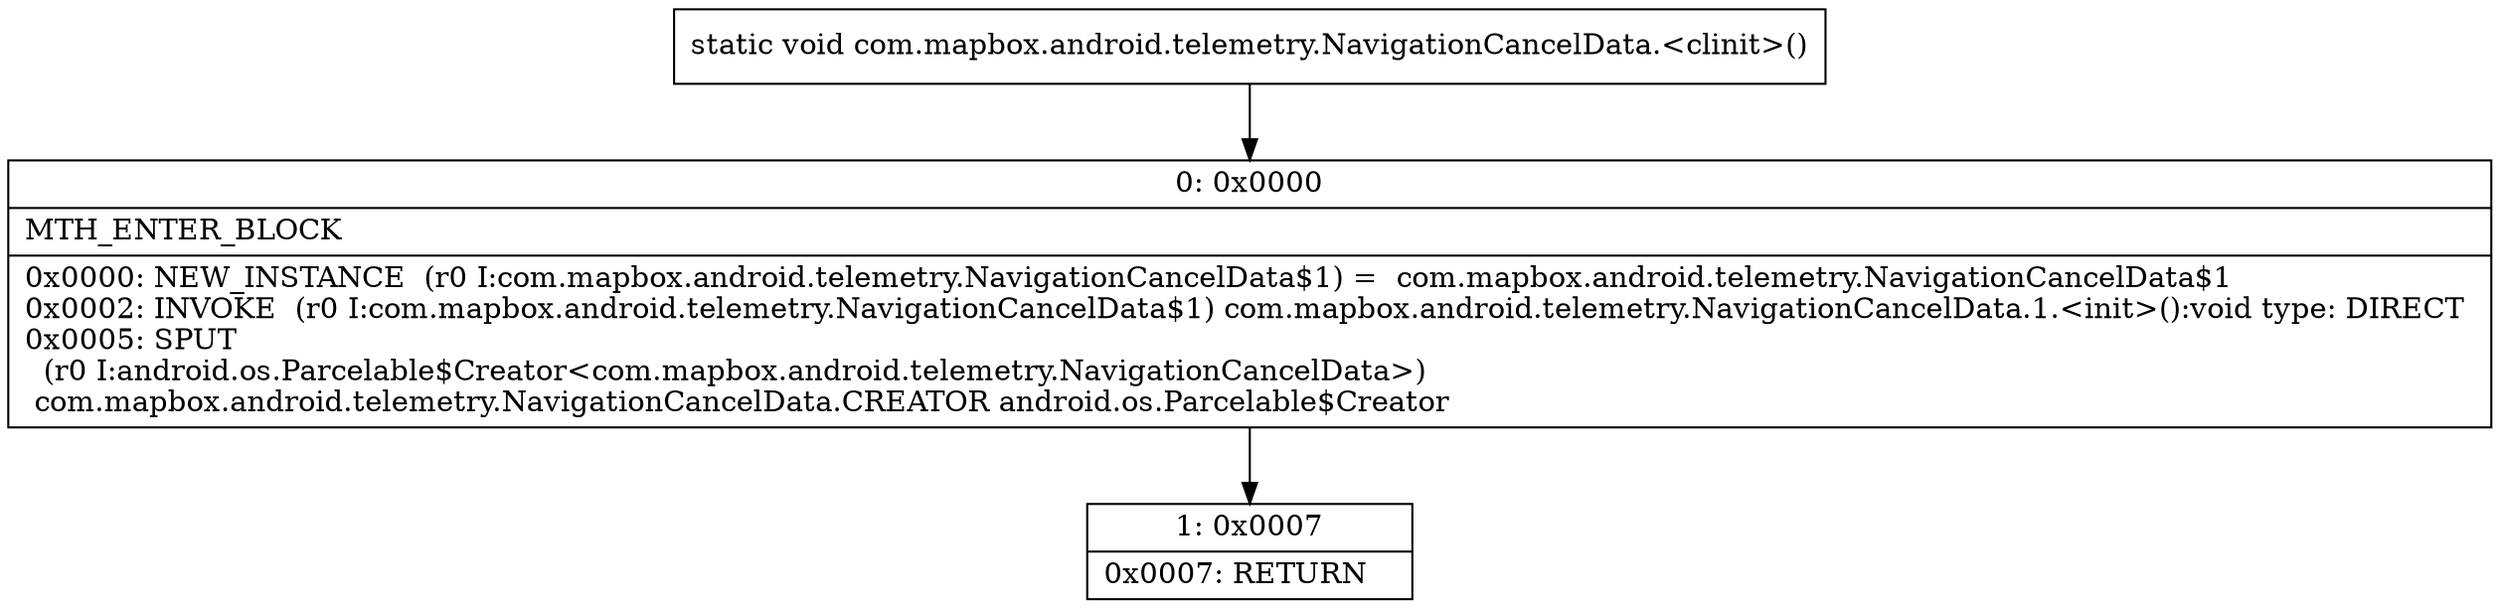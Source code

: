 digraph "CFG forcom.mapbox.android.telemetry.NavigationCancelData.\<clinit\>()V" {
Node_0 [shape=record,label="{0\:\ 0x0000|MTH_ENTER_BLOCK\l|0x0000: NEW_INSTANCE  (r0 I:com.mapbox.android.telemetry.NavigationCancelData$1) =  com.mapbox.android.telemetry.NavigationCancelData$1 \l0x0002: INVOKE  (r0 I:com.mapbox.android.telemetry.NavigationCancelData$1) com.mapbox.android.telemetry.NavigationCancelData.1.\<init\>():void type: DIRECT \l0x0005: SPUT  \l  (r0 I:android.os.Parcelable$Creator\<com.mapbox.android.telemetry.NavigationCancelData\>)\l com.mapbox.android.telemetry.NavigationCancelData.CREATOR android.os.Parcelable$Creator \l}"];
Node_1 [shape=record,label="{1\:\ 0x0007|0x0007: RETURN   \l}"];
MethodNode[shape=record,label="{static void com.mapbox.android.telemetry.NavigationCancelData.\<clinit\>() }"];
MethodNode -> Node_0;
Node_0 -> Node_1;
}

